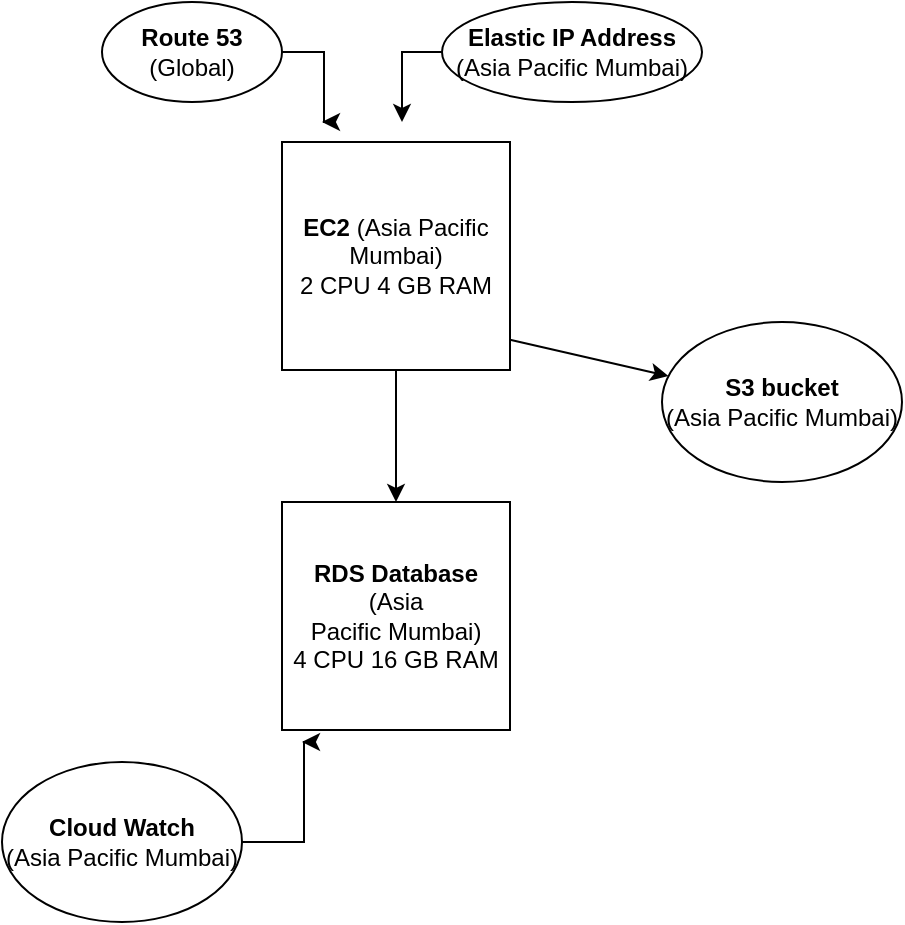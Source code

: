 <mxfile version="26.0.16">
  <diagram name="Page-1" id="Arn-u_x7LlE9f3lmpmEq">
    <mxGraphModel dx="794" dy="446" grid="1" gridSize="10" guides="1" tooltips="1" connect="1" arrows="1" fold="1" page="1" pageScale="1" pageWidth="827" pageHeight="1169" math="0" shadow="0">
      <root>
        <mxCell id="0" />
        <mxCell id="1" parent="0" />
        <mxCell id="lCkz8iDcGgWN6EjIlEkm-1" value="&lt;b&gt;EC2&lt;/b&gt; (Asia Pacific Mumbai)&lt;div&gt;2 CPU 4 GB RAM&lt;/div&gt;" style="whiteSpace=wrap;html=1;aspect=fixed;" vertex="1" parent="1">
          <mxGeometry x="300" y="110" width="114" height="114" as="geometry" />
        </mxCell>
        <mxCell id="lCkz8iDcGgWN6EjIlEkm-2" value="&lt;b&gt;RDS Database&lt;/b&gt;&lt;div&gt;(Asia Pacific&amp;nbsp;&lt;span style=&quot;background-color: transparent; color: light-dark(rgb(0, 0, 0), rgb(255, 255, 255));&quot;&gt;Mumbai&lt;/span&gt;&lt;span style=&quot;background-color: transparent; color: light-dark(rgb(0, 0, 0), rgb(255, 255, 255));&quot;&gt;)&lt;/span&gt;&lt;/div&gt;&lt;div&gt;4 CPU 16 GB RAM&lt;/div&gt;" style="whiteSpace=wrap;html=1;aspect=fixed;" vertex="1" parent="1">
          <mxGeometry x="300" y="290" width="114" height="114" as="geometry" />
        </mxCell>
        <mxCell id="lCkz8iDcGgWN6EjIlEkm-3" value="&lt;b&gt;S3 bucket&lt;/b&gt;&lt;div&gt;(Asia Pacific&amp;nbsp;&lt;span style=&quot;background-color: transparent; color: light-dark(rgb(0, 0, 0), rgb(255, 255, 255));&quot;&gt;Mumbai&lt;/span&gt;&lt;span style=&quot;background-color: transparent; color: light-dark(rgb(0, 0, 0), rgb(255, 255, 255));&quot;&gt;)&lt;/span&gt;&lt;/div&gt;" style="ellipse;whiteSpace=wrap;html=1;" vertex="1" parent="1">
          <mxGeometry x="490" y="200" width="120" height="80" as="geometry" />
        </mxCell>
        <mxCell id="lCkz8iDcGgWN6EjIlEkm-4" value="" style="endArrow=classic;html=1;rounded=0;exitX=0.5;exitY=1;exitDx=0;exitDy=0;entryX=0.5;entryY=0;entryDx=0;entryDy=0;" edge="1" parent="1" source="lCkz8iDcGgWN6EjIlEkm-1" target="lCkz8iDcGgWN6EjIlEkm-2">
          <mxGeometry width="50" height="50" relative="1" as="geometry">
            <mxPoint x="380" y="290" as="sourcePoint" />
            <mxPoint x="430" y="240" as="targetPoint" />
          </mxGeometry>
        </mxCell>
        <mxCell id="lCkz8iDcGgWN6EjIlEkm-5" value="" style="endArrow=classic;html=1;rounded=0;exitX=1;exitY=0.867;exitDx=0;exitDy=0;exitPerimeter=0;" edge="1" parent="1" source="lCkz8iDcGgWN6EjIlEkm-1" target="lCkz8iDcGgWN6EjIlEkm-3">
          <mxGeometry width="50" height="50" relative="1" as="geometry">
            <mxPoint x="420" y="180" as="sourcePoint" />
            <mxPoint x="430" y="240" as="targetPoint" />
          </mxGeometry>
        </mxCell>
        <mxCell id="lCkz8iDcGgWN6EjIlEkm-9" style="edgeStyle=orthogonalEdgeStyle;rounded=0;orthogonalLoop=1;jettySize=auto;html=1;" edge="1" parent="1" source="lCkz8iDcGgWN6EjIlEkm-8">
          <mxGeometry relative="1" as="geometry">
            <mxPoint x="310" y="410" as="targetPoint" />
            <Array as="points">
              <mxPoint x="311" y="460" />
            </Array>
          </mxGeometry>
        </mxCell>
        <mxCell id="lCkz8iDcGgWN6EjIlEkm-8" value="&lt;b&gt;Cloud Watch&lt;/b&gt;&lt;div&gt;(Asia Pacific&amp;nbsp;&lt;span style=&quot;color: light-dark(rgb(0, 0, 0), rgb(255, 255, 255)); background-color: transparent;&quot;&gt;Mumbai&lt;/span&gt;&lt;span style=&quot;color: light-dark(rgb(0, 0, 0), rgb(255, 255, 255)); background-color: transparent;&quot;&gt;)&lt;/span&gt;&lt;b&gt;&lt;/b&gt;&lt;/div&gt;" style="ellipse;whiteSpace=wrap;html=1;" vertex="1" parent="1">
          <mxGeometry x="160" y="420" width="120" height="80" as="geometry" />
        </mxCell>
        <mxCell id="lCkz8iDcGgWN6EjIlEkm-11" style="edgeStyle=orthogonalEdgeStyle;rounded=0;orthogonalLoop=1;jettySize=auto;html=1;" edge="1" parent="1" source="lCkz8iDcGgWN6EjIlEkm-10">
          <mxGeometry relative="1" as="geometry">
            <mxPoint x="320" y="100" as="targetPoint" />
            <Array as="points">
              <mxPoint x="321" y="65" />
            </Array>
          </mxGeometry>
        </mxCell>
        <mxCell id="lCkz8iDcGgWN6EjIlEkm-10" value="&lt;b&gt;Route 53&lt;/b&gt;&lt;div&gt;(Global)&lt;/div&gt;" style="ellipse;whiteSpace=wrap;html=1;" vertex="1" parent="1">
          <mxGeometry x="210" y="40" width="90" height="50" as="geometry" />
        </mxCell>
        <mxCell id="lCkz8iDcGgWN6EjIlEkm-17" style="edgeStyle=orthogonalEdgeStyle;rounded=0;orthogonalLoop=1;jettySize=auto;html=1;" edge="1" parent="1" source="lCkz8iDcGgWN6EjIlEkm-12">
          <mxGeometry relative="1" as="geometry">
            <mxPoint x="360" y="100" as="targetPoint" />
            <Array as="points">
              <mxPoint x="360" y="65" />
            </Array>
          </mxGeometry>
        </mxCell>
        <mxCell id="lCkz8iDcGgWN6EjIlEkm-12" value="&lt;b&gt;Elastic IP Address&lt;/b&gt;&lt;br&gt;&lt;div&gt;(Asia Pacific Mumbai)&lt;/div&gt;" style="ellipse;whiteSpace=wrap;html=1;" vertex="1" parent="1">
          <mxGeometry x="380" y="40" width="130" height="50" as="geometry" />
        </mxCell>
      </root>
    </mxGraphModel>
  </diagram>
</mxfile>
